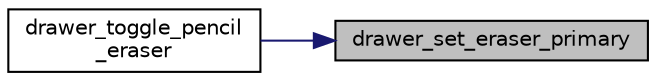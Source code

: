 digraph "drawer_set_eraser_primary"
{
 // LATEX_PDF_SIZE
  edge [fontname="Helvetica",fontsize="10",labelfontname="Helvetica",labelfontsize="10"];
  node [fontname="Helvetica",fontsize="10",shape=record];
  rankdir="RL";
  Node1 [label="drawer_set_eraser_primary",height=0.2,width=0.4,color="black", fillcolor="grey75", style="filled", fontcolor="black",tooltip="Sets the eraser primary if this player is the drawer."];
  Node1 -> Node2 [dir="back",color="midnightblue",fontsize="10",style="solid",fontname="Helvetica"];
  Node2 [label="drawer_toggle_pencil\l_eraser",height=0.2,width=0.4,color="black", fillcolor="white", style="filled",URL="$group__game.html#ga2a86959de5de66b3881ada72cf3a5850",tooltip="Switches the tool used (pencil/eraser) if this player is the drawer."];
}
